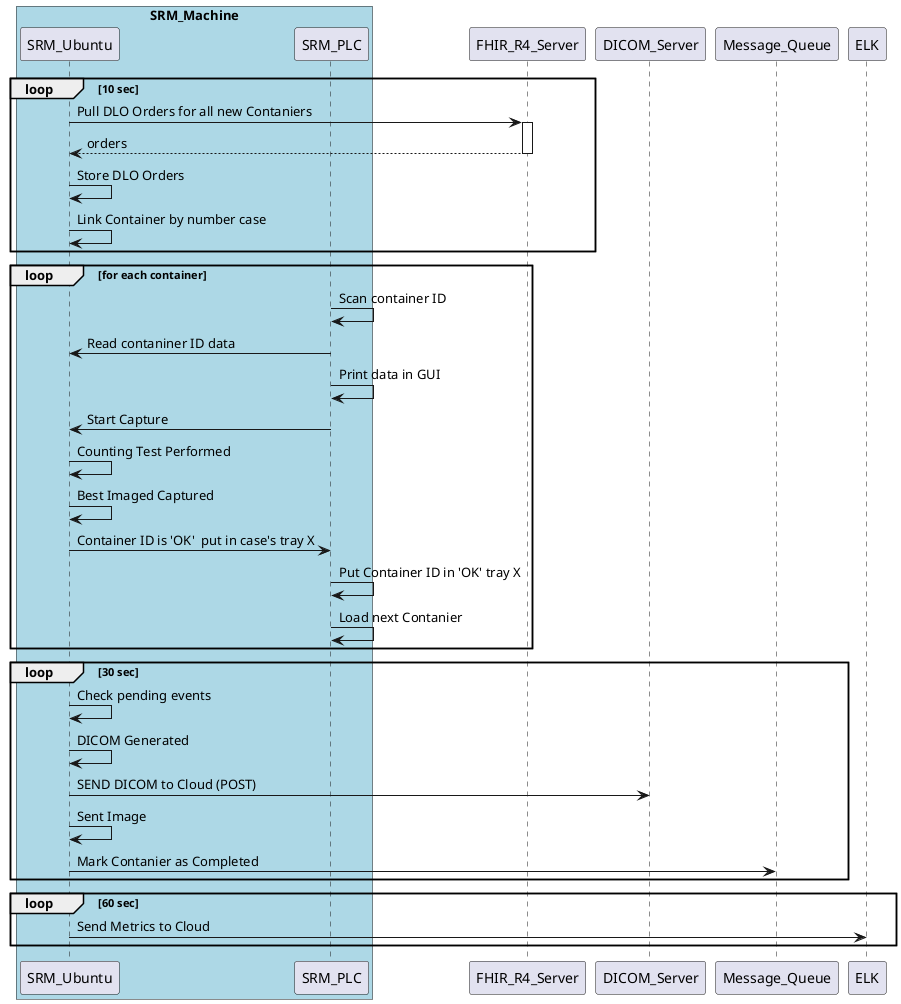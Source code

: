 @startuml Test Diagram

box "SRM_Machine" #LightBlue
participant SRM_Ubuntu
participant SRM_PLC
end box

loop 10 sec
    SRM_Ubuntu->FHIR_R4_Server ++: Pull DLO Orders for all new Contaniers
    return orders
    SRM_Ubuntu->SRM_Ubuntu: Store DLO Orders
    SRM_Ubuntu->SRM_Ubuntu: Link Container by number case
end
loop for each container 
SRM_PLC->SRM_PLC: Scan container ID
SRM_PLC->SRM_Ubuntu: Read contaniner ID data
SRM_PLC->SRM_PLC: Print data in GUI
SRM_PLC->SRM_Ubuntu: Start Capture
SRM_Ubuntu->SRM_Ubuntu: Counting Test Performed
SRM_Ubuntu->SRM_Ubuntu: Best Imaged Captured
SRM_Ubuntu->SRM_PLC: Container ID is 'OK'  put in case's tray X
SRM_PLC->SRM_PLC :Put Container ID in 'OK' tray X 
SRM_PLC->SRM_PLC: Load next Contanier
end
loop 30 sec
    SRM_Ubuntu->SRM_Ubuntu: Check pending events  
    SRM_Ubuntu->SRM_Ubuntu: DICOM Generated
    SRM_Ubuntu->DICOM_Server: SEND DICOM to Cloud (POST)
    SRM_Ubuntu->SRM_Ubuntu: Sent Image
    SRM_Ubuntu->Message_Queue: Mark Contanier as Completed
end 
loop 60 sec
    SRM_Ubuntu->ELK: Send Metrics to Cloud
end 
@enduml